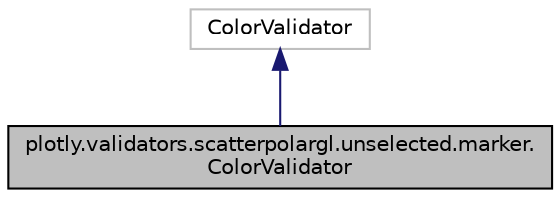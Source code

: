 digraph "plotly.validators.scatterpolargl.unselected.marker.ColorValidator"
{
 // LATEX_PDF_SIZE
  edge [fontname="Helvetica",fontsize="10",labelfontname="Helvetica",labelfontsize="10"];
  node [fontname="Helvetica",fontsize="10",shape=record];
  Node1 [label="plotly.validators.scatterpolargl.unselected.marker.\lColorValidator",height=0.2,width=0.4,color="black", fillcolor="grey75", style="filled", fontcolor="black",tooltip=" "];
  Node2 -> Node1 [dir="back",color="midnightblue",fontsize="10",style="solid",fontname="Helvetica"];
  Node2 [label="ColorValidator",height=0.2,width=0.4,color="grey75", fillcolor="white", style="filled",tooltip=" "];
}
